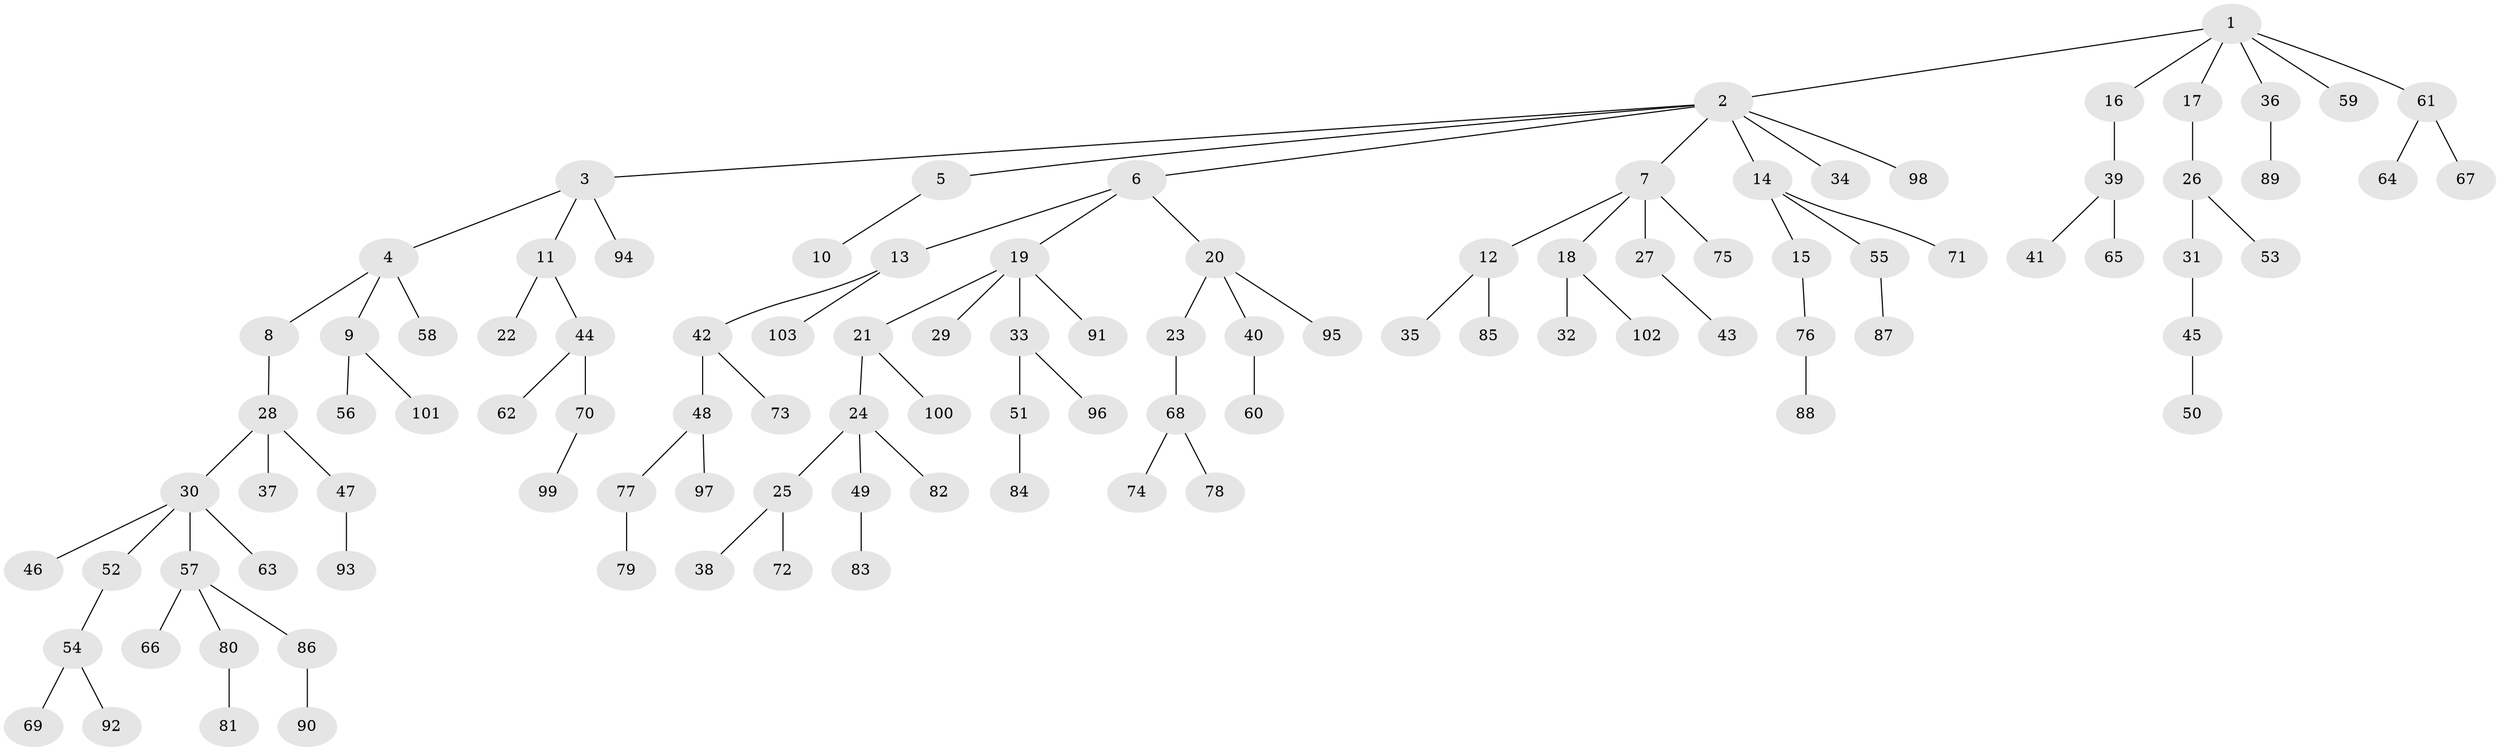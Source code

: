 // Generated by graph-tools (version 1.1) at 2025/02/03/09/25 03:02:25]
// undirected, 103 vertices, 102 edges
graph export_dot {
graph [start="1"]
  node [color=gray90,style=filled];
  1;
  2;
  3;
  4;
  5;
  6;
  7;
  8;
  9;
  10;
  11;
  12;
  13;
  14;
  15;
  16;
  17;
  18;
  19;
  20;
  21;
  22;
  23;
  24;
  25;
  26;
  27;
  28;
  29;
  30;
  31;
  32;
  33;
  34;
  35;
  36;
  37;
  38;
  39;
  40;
  41;
  42;
  43;
  44;
  45;
  46;
  47;
  48;
  49;
  50;
  51;
  52;
  53;
  54;
  55;
  56;
  57;
  58;
  59;
  60;
  61;
  62;
  63;
  64;
  65;
  66;
  67;
  68;
  69;
  70;
  71;
  72;
  73;
  74;
  75;
  76;
  77;
  78;
  79;
  80;
  81;
  82;
  83;
  84;
  85;
  86;
  87;
  88;
  89;
  90;
  91;
  92;
  93;
  94;
  95;
  96;
  97;
  98;
  99;
  100;
  101;
  102;
  103;
  1 -- 2;
  1 -- 16;
  1 -- 17;
  1 -- 36;
  1 -- 59;
  1 -- 61;
  2 -- 3;
  2 -- 5;
  2 -- 6;
  2 -- 7;
  2 -- 14;
  2 -- 34;
  2 -- 98;
  3 -- 4;
  3 -- 11;
  3 -- 94;
  4 -- 8;
  4 -- 9;
  4 -- 58;
  5 -- 10;
  6 -- 13;
  6 -- 19;
  6 -- 20;
  7 -- 12;
  7 -- 18;
  7 -- 27;
  7 -- 75;
  8 -- 28;
  9 -- 56;
  9 -- 101;
  11 -- 22;
  11 -- 44;
  12 -- 35;
  12 -- 85;
  13 -- 42;
  13 -- 103;
  14 -- 15;
  14 -- 55;
  14 -- 71;
  15 -- 76;
  16 -- 39;
  17 -- 26;
  18 -- 32;
  18 -- 102;
  19 -- 21;
  19 -- 29;
  19 -- 33;
  19 -- 91;
  20 -- 23;
  20 -- 40;
  20 -- 95;
  21 -- 24;
  21 -- 100;
  23 -- 68;
  24 -- 25;
  24 -- 49;
  24 -- 82;
  25 -- 38;
  25 -- 72;
  26 -- 31;
  26 -- 53;
  27 -- 43;
  28 -- 30;
  28 -- 37;
  28 -- 47;
  30 -- 46;
  30 -- 52;
  30 -- 57;
  30 -- 63;
  31 -- 45;
  33 -- 51;
  33 -- 96;
  36 -- 89;
  39 -- 41;
  39 -- 65;
  40 -- 60;
  42 -- 48;
  42 -- 73;
  44 -- 62;
  44 -- 70;
  45 -- 50;
  47 -- 93;
  48 -- 77;
  48 -- 97;
  49 -- 83;
  51 -- 84;
  52 -- 54;
  54 -- 69;
  54 -- 92;
  55 -- 87;
  57 -- 66;
  57 -- 80;
  57 -- 86;
  61 -- 64;
  61 -- 67;
  68 -- 74;
  68 -- 78;
  70 -- 99;
  76 -- 88;
  77 -- 79;
  80 -- 81;
  86 -- 90;
}
